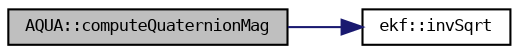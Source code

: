 digraph "AQUA::computeQuaternionMag"
{
 // LATEX_PDF_SIZE
  bgcolor="transparent";
  edge [fontname="DejaVuSansMono",fontsize="8",labelfontname="DejaVuSansMono",labelfontsize="8"];
  node [fontname="DejaVuSansMono",fontsize="8",shape=record];
  rankdir="LR";
  Node1 [label="AQUA::computeQuaternionMag",height=0.2,width=0.4,color="black", fillcolor="grey75", style="filled", fontcolor="black",tooltip=" "];
  Node1 -> Node2 [color="midnightblue",fontsize="8",style="solid",fontname="DejaVuSansMono"];
  Node2 [label="ekf::invSqrt",height=0.2,width=0.4,color="black",URL="$namespaceekf.html#ab55e144edf7066b67232e15cca7b4646",tooltip="Calcula o inverso do raiz de um float."];
}
